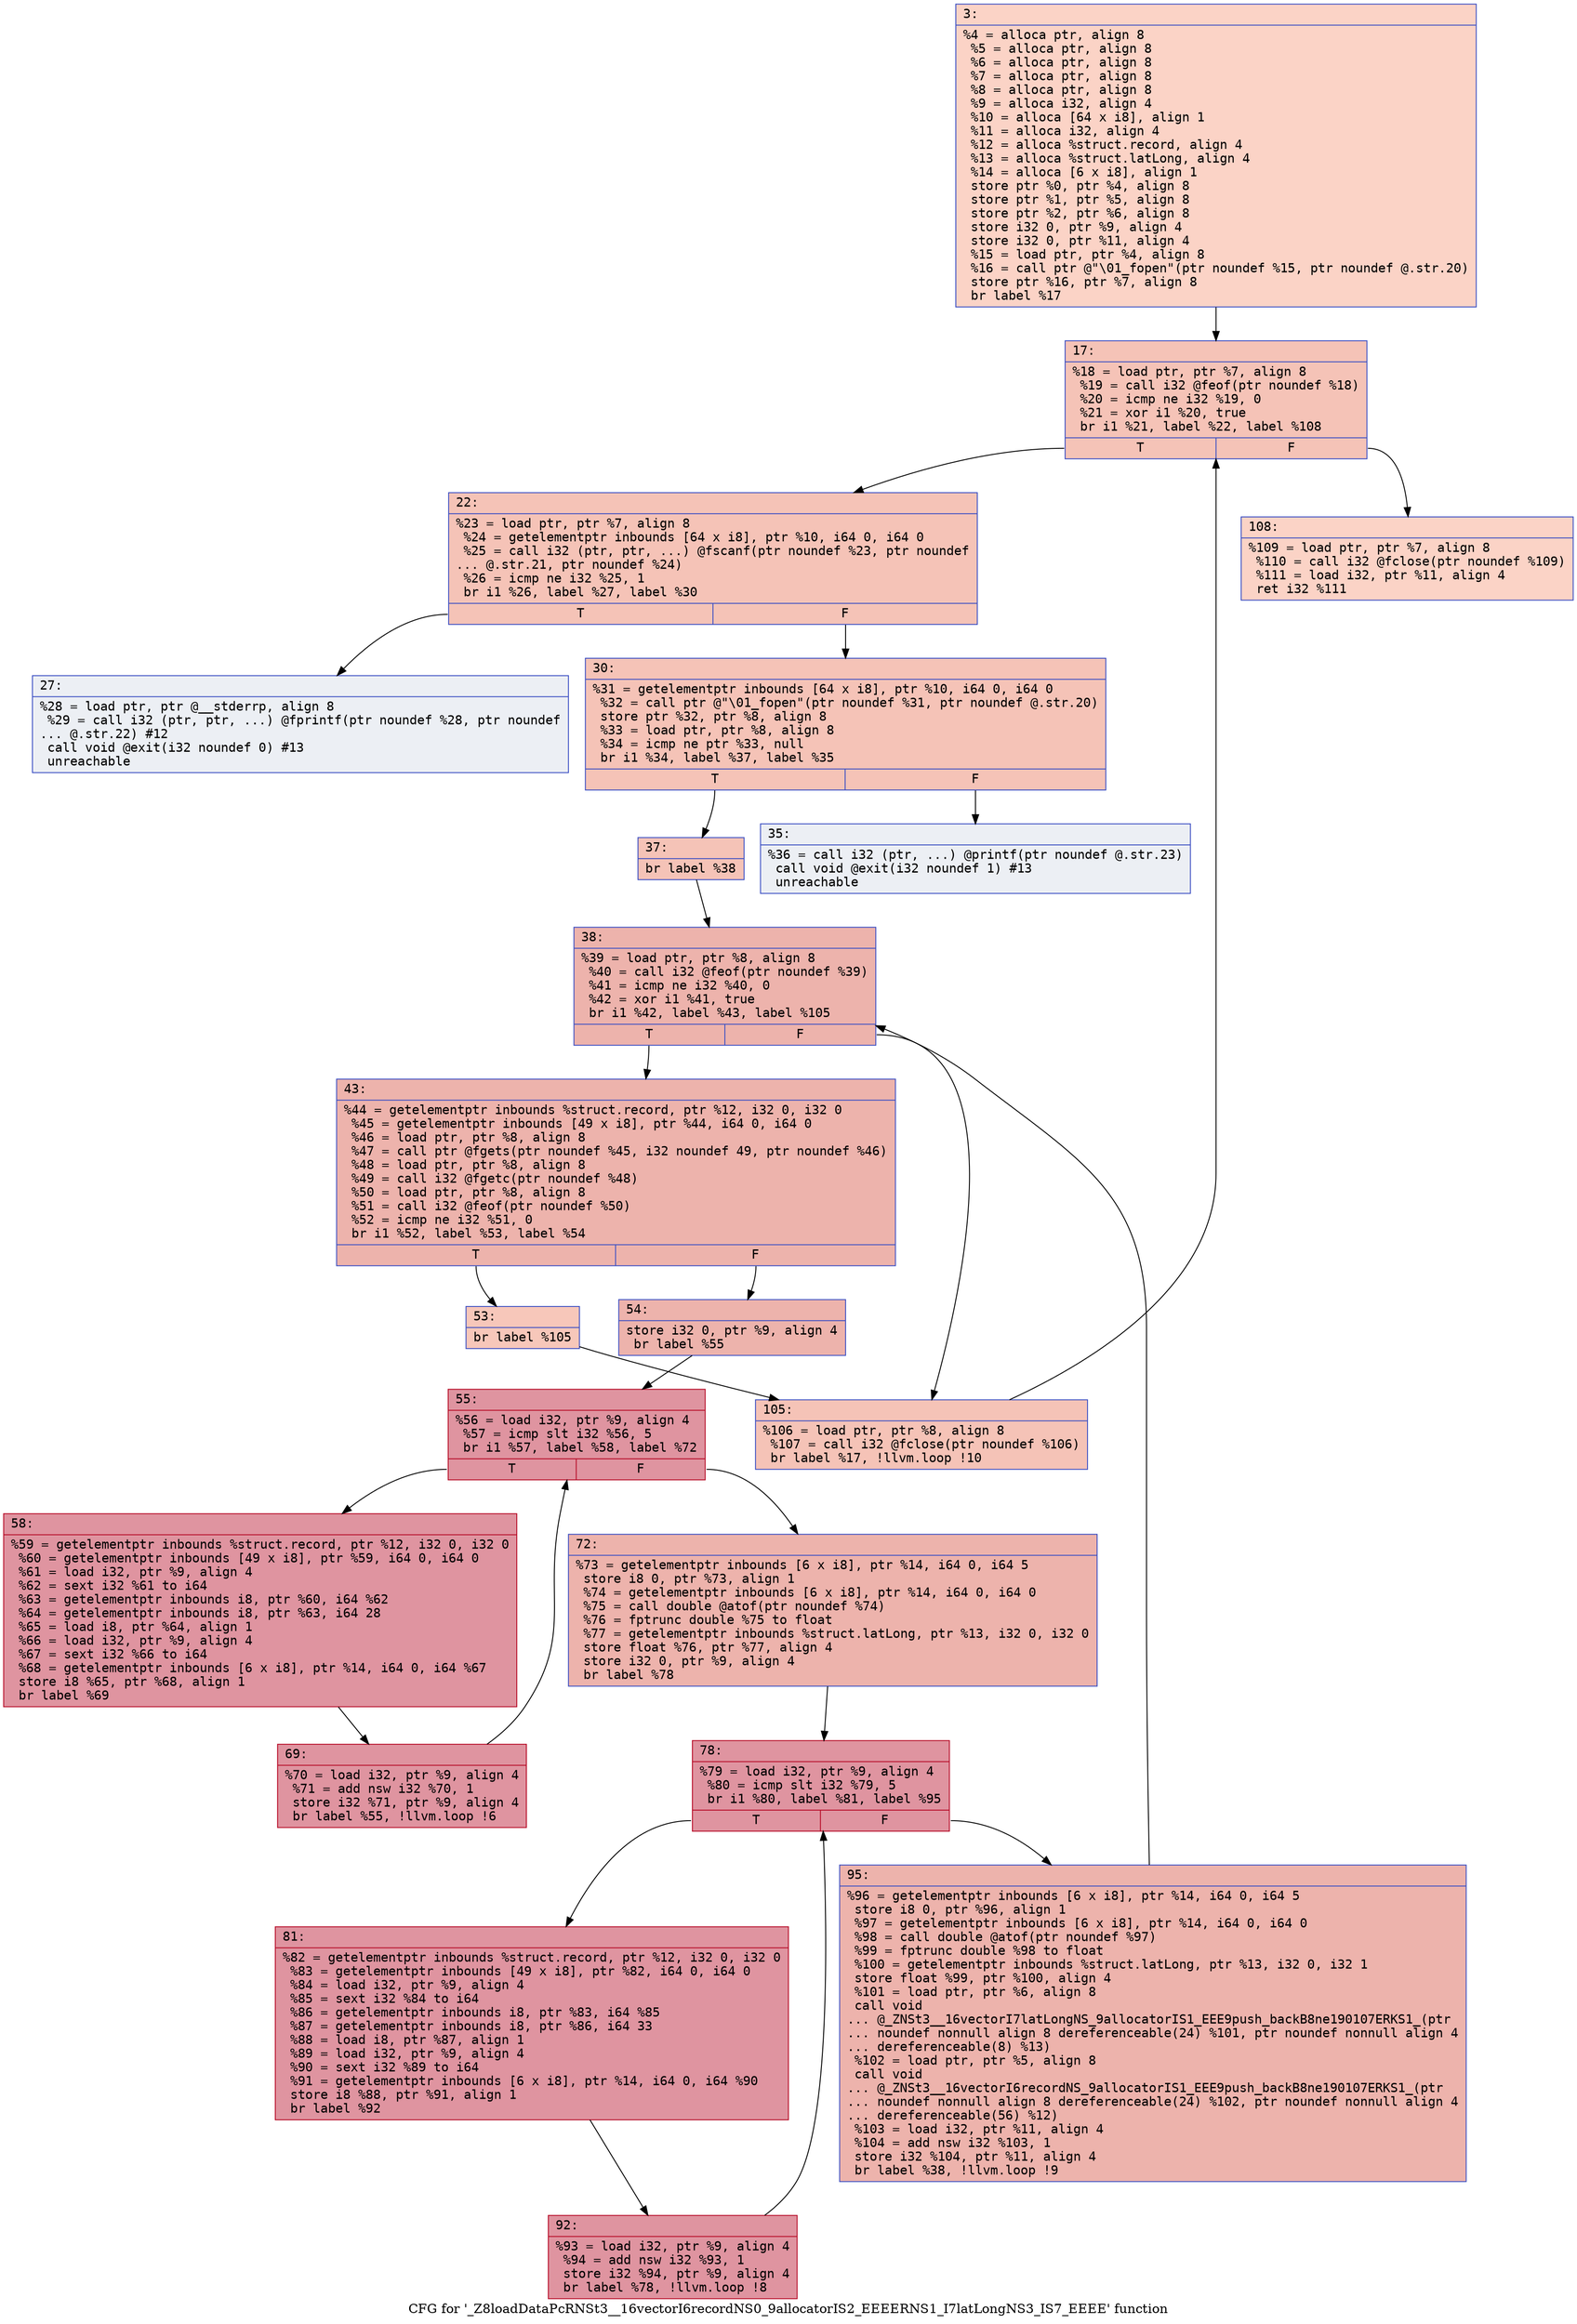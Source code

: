digraph "CFG for '_Z8loadDataPcRNSt3__16vectorI6recordNS0_9allocatorIS2_EEEERNS1_I7latLongNS3_IS7_EEEE' function" {
	label="CFG for '_Z8loadDataPcRNSt3__16vectorI6recordNS0_9allocatorIS2_EEEERNS1_I7latLongNS3_IS7_EEEE' function";

	Node0x60000177d400 [shape=record,color="#3d50c3ff", style=filled, fillcolor="#f59c7d70" fontname="Courier",label="{3:\l|  %4 = alloca ptr, align 8\l  %5 = alloca ptr, align 8\l  %6 = alloca ptr, align 8\l  %7 = alloca ptr, align 8\l  %8 = alloca ptr, align 8\l  %9 = alloca i32, align 4\l  %10 = alloca [64 x i8], align 1\l  %11 = alloca i32, align 4\l  %12 = alloca %struct.record, align 4\l  %13 = alloca %struct.latLong, align 4\l  %14 = alloca [6 x i8], align 1\l  store ptr %0, ptr %4, align 8\l  store ptr %1, ptr %5, align 8\l  store ptr %2, ptr %6, align 8\l  store i32 0, ptr %9, align 4\l  store i32 0, ptr %11, align 4\l  %15 = load ptr, ptr %4, align 8\l  %16 = call ptr @\"\\01_fopen\"(ptr noundef %15, ptr noundef @.str.20)\l  store ptr %16, ptr %7, align 8\l  br label %17\l}"];
	Node0x60000177d400 -> Node0x60000177d450[tooltip="3 -> 17\nProbability 100.00%" ];
	Node0x60000177d450 [shape=record,color="#3d50c3ff", style=filled, fillcolor="#e8765c70" fontname="Courier",label="{17:\l|  %18 = load ptr, ptr %7, align 8\l  %19 = call i32 @feof(ptr noundef %18)\l  %20 = icmp ne i32 %19, 0\l  %21 = xor i1 %20, true\l  br i1 %21, label %22, label %108\l|{<s0>T|<s1>F}}"];
	Node0x60000177d450:s0 -> Node0x60000177d4a0[tooltip="17 -> 22\nProbability 96.88%" ];
	Node0x60000177d450:s1 -> Node0x60000177da40[tooltip="17 -> 108\nProbability 3.12%" ];
	Node0x60000177d4a0 [shape=record,color="#3d50c3ff", style=filled, fillcolor="#e8765c70" fontname="Courier",label="{22:\l|  %23 = load ptr, ptr %7, align 8\l  %24 = getelementptr inbounds [64 x i8], ptr %10, i64 0, i64 0\l  %25 = call i32 (ptr, ptr, ...) @fscanf(ptr noundef %23, ptr noundef\l... @.str.21, ptr noundef %24)\l  %26 = icmp ne i32 %25, 1\l  br i1 %26, label %27, label %30\l|{<s0>T|<s1>F}}"];
	Node0x60000177d4a0:s0 -> Node0x60000177d4f0[tooltip="22 -> 27\nProbability 0.00%" ];
	Node0x60000177d4a0:s1 -> Node0x60000177d540[tooltip="22 -> 30\nProbability 100.00%" ];
	Node0x60000177d4f0 [shape=record,color="#3d50c3ff", style=filled, fillcolor="#d4dbe670" fontname="Courier",label="{27:\l|  %28 = load ptr, ptr @__stderrp, align 8\l  %29 = call i32 (ptr, ptr, ...) @fprintf(ptr noundef %28, ptr noundef\l... @.str.22) #12\l  call void @exit(i32 noundef 0) #13\l  unreachable\l}"];
	Node0x60000177d540 [shape=record,color="#3d50c3ff", style=filled, fillcolor="#e8765c70" fontname="Courier",label="{30:\l|  %31 = getelementptr inbounds [64 x i8], ptr %10, i64 0, i64 0\l  %32 = call ptr @\"\\01_fopen\"(ptr noundef %31, ptr noundef @.str.20)\l  store ptr %32, ptr %8, align 8\l  %33 = load ptr, ptr %8, align 8\l  %34 = icmp ne ptr %33, null\l  br i1 %34, label %37, label %35\l|{<s0>T|<s1>F}}"];
	Node0x60000177d540:s0 -> Node0x60000177d5e0[tooltip="30 -> 37\nProbability 100.00%" ];
	Node0x60000177d540:s1 -> Node0x60000177d590[tooltip="30 -> 35\nProbability 0.00%" ];
	Node0x60000177d590 [shape=record,color="#3d50c3ff", style=filled, fillcolor="#d4dbe670" fontname="Courier",label="{35:\l|  %36 = call i32 (ptr, ...) @printf(ptr noundef @.str.23)\l  call void @exit(i32 noundef 1) #13\l  unreachable\l}"];
	Node0x60000177d5e0 [shape=record,color="#3d50c3ff", style=filled, fillcolor="#e8765c70" fontname="Courier",label="{37:\l|  br label %38\l}"];
	Node0x60000177d5e0 -> Node0x60000177d630[tooltip="37 -> 38\nProbability 100.00%" ];
	Node0x60000177d630 [shape=record,color="#3d50c3ff", style=filled, fillcolor="#d6524470" fontname="Courier",label="{38:\l|  %39 = load ptr, ptr %8, align 8\l  %40 = call i32 @feof(ptr noundef %39)\l  %41 = icmp ne i32 %40, 0\l  %42 = xor i1 %41, true\l  br i1 %42, label %43, label %105\l|{<s0>T|<s1>F}}"];
	Node0x60000177d630:s0 -> Node0x60000177d680[tooltip="38 -> 43\nProbability 96.88%" ];
	Node0x60000177d630:s1 -> Node0x60000177d9f0[tooltip="38 -> 105\nProbability 3.12%" ];
	Node0x60000177d680 [shape=record,color="#3d50c3ff", style=filled, fillcolor="#d6524470" fontname="Courier",label="{43:\l|  %44 = getelementptr inbounds %struct.record, ptr %12, i32 0, i32 0\l  %45 = getelementptr inbounds [49 x i8], ptr %44, i64 0, i64 0\l  %46 = load ptr, ptr %8, align 8\l  %47 = call ptr @fgets(ptr noundef %45, i32 noundef 49, ptr noundef %46)\l  %48 = load ptr, ptr %8, align 8\l  %49 = call i32 @fgetc(ptr noundef %48)\l  %50 = load ptr, ptr %8, align 8\l  %51 = call i32 @feof(ptr noundef %50)\l  %52 = icmp ne i32 %51, 0\l  br i1 %52, label %53, label %54\l|{<s0>T|<s1>F}}"];
	Node0x60000177d680:s0 -> Node0x60000177d6d0[tooltip="43 -> 53\nProbability 3.12%" ];
	Node0x60000177d680:s1 -> Node0x60000177d720[tooltip="43 -> 54\nProbability 96.88%" ];
	Node0x60000177d6d0 [shape=record,color="#3d50c3ff", style=filled, fillcolor="#ec7f6370" fontname="Courier",label="{53:\l|  br label %105\l}"];
	Node0x60000177d6d0 -> Node0x60000177d9f0[tooltip="53 -> 105\nProbability 100.00%" ];
	Node0x60000177d720 [shape=record,color="#3d50c3ff", style=filled, fillcolor="#d6524470" fontname="Courier",label="{54:\l|  store i32 0, ptr %9, align 4\l  br label %55\l}"];
	Node0x60000177d720 -> Node0x60000177d770[tooltip="54 -> 55\nProbability 100.00%" ];
	Node0x60000177d770 [shape=record,color="#b70d28ff", style=filled, fillcolor="#b70d2870" fontname="Courier",label="{55:\l|  %56 = load i32, ptr %9, align 4\l  %57 = icmp slt i32 %56, 5\l  br i1 %57, label %58, label %72\l|{<s0>T|<s1>F}}"];
	Node0x60000177d770:s0 -> Node0x60000177d7c0[tooltip="55 -> 58\nProbability 96.88%" ];
	Node0x60000177d770:s1 -> Node0x60000177d860[tooltip="55 -> 72\nProbability 3.12%" ];
	Node0x60000177d7c0 [shape=record,color="#b70d28ff", style=filled, fillcolor="#b70d2870" fontname="Courier",label="{58:\l|  %59 = getelementptr inbounds %struct.record, ptr %12, i32 0, i32 0\l  %60 = getelementptr inbounds [49 x i8], ptr %59, i64 0, i64 0\l  %61 = load i32, ptr %9, align 4\l  %62 = sext i32 %61 to i64\l  %63 = getelementptr inbounds i8, ptr %60, i64 %62\l  %64 = getelementptr inbounds i8, ptr %63, i64 28\l  %65 = load i8, ptr %64, align 1\l  %66 = load i32, ptr %9, align 4\l  %67 = sext i32 %66 to i64\l  %68 = getelementptr inbounds [6 x i8], ptr %14, i64 0, i64 %67\l  store i8 %65, ptr %68, align 1\l  br label %69\l}"];
	Node0x60000177d7c0 -> Node0x60000177d810[tooltip="58 -> 69\nProbability 100.00%" ];
	Node0x60000177d810 [shape=record,color="#b70d28ff", style=filled, fillcolor="#b70d2870" fontname="Courier",label="{69:\l|  %70 = load i32, ptr %9, align 4\l  %71 = add nsw i32 %70, 1\l  store i32 %71, ptr %9, align 4\l  br label %55, !llvm.loop !6\l}"];
	Node0x60000177d810 -> Node0x60000177d770[tooltip="69 -> 55\nProbability 100.00%" ];
	Node0x60000177d860 [shape=record,color="#3d50c3ff", style=filled, fillcolor="#d6524470" fontname="Courier",label="{72:\l|  %73 = getelementptr inbounds [6 x i8], ptr %14, i64 0, i64 5\l  store i8 0, ptr %73, align 1\l  %74 = getelementptr inbounds [6 x i8], ptr %14, i64 0, i64 0\l  %75 = call double @atof(ptr noundef %74)\l  %76 = fptrunc double %75 to float\l  %77 = getelementptr inbounds %struct.latLong, ptr %13, i32 0, i32 0\l  store float %76, ptr %77, align 4\l  store i32 0, ptr %9, align 4\l  br label %78\l}"];
	Node0x60000177d860 -> Node0x60000177d8b0[tooltip="72 -> 78\nProbability 100.00%" ];
	Node0x60000177d8b0 [shape=record,color="#b70d28ff", style=filled, fillcolor="#b70d2870" fontname="Courier",label="{78:\l|  %79 = load i32, ptr %9, align 4\l  %80 = icmp slt i32 %79, 5\l  br i1 %80, label %81, label %95\l|{<s0>T|<s1>F}}"];
	Node0x60000177d8b0:s0 -> Node0x60000177d900[tooltip="78 -> 81\nProbability 96.88%" ];
	Node0x60000177d8b0:s1 -> Node0x60000177d9a0[tooltip="78 -> 95\nProbability 3.12%" ];
	Node0x60000177d900 [shape=record,color="#b70d28ff", style=filled, fillcolor="#b70d2870" fontname="Courier",label="{81:\l|  %82 = getelementptr inbounds %struct.record, ptr %12, i32 0, i32 0\l  %83 = getelementptr inbounds [49 x i8], ptr %82, i64 0, i64 0\l  %84 = load i32, ptr %9, align 4\l  %85 = sext i32 %84 to i64\l  %86 = getelementptr inbounds i8, ptr %83, i64 %85\l  %87 = getelementptr inbounds i8, ptr %86, i64 33\l  %88 = load i8, ptr %87, align 1\l  %89 = load i32, ptr %9, align 4\l  %90 = sext i32 %89 to i64\l  %91 = getelementptr inbounds [6 x i8], ptr %14, i64 0, i64 %90\l  store i8 %88, ptr %91, align 1\l  br label %92\l}"];
	Node0x60000177d900 -> Node0x60000177d950[tooltip="81 -> 92\nProbability 100.00%" ];
	Node0x60000177d950 [shape=record,color="#b70d28ff", style=filled, fillcolor="#b70d2870" fontname="Courier",label="{92:\l|  %93 = load i32, ptr %9, align 4\l  %94 = add nsw i32 %93, 1\l  store i32 %94, ptr %9, align 4\l  br label %78, !llvm.loop !8\l}"];
	Node0x60000177d950 -> Node0x60000177d8b0[tooltip="92 -> 78\nProbability 100.00%" ];
	Node0x60000177d9a0 [shape=record,color="#3d50c3ff", style=filled, fillcolor="#d6524470" fontname="Courier",label="{95:\l|  %96 = getelementptr inbounds [6 x i8], ptr %14, i64 0, i64 5\l  store i8 0, ptr %96, align 1\l  %97 = getelementptr inbounds [6 x i8], ptr %14, i64 0, i64 0\l  %98 = call double @atof(ptr noundef %97)\l  %99 = fptrunc double %98 to float\l  %100 = getelementptr inbounds %struct.latLong, ptr %13, i32 0, i32 1\l  store float %99, ptr %100, align 4\l  %101 = load ptr, ptr %6, align 8\l  call void\l... @_ZNSt3__16vectorI7latLongNS_9allocatorIS1_EEE9push_backB8ne190107ERKS1_(ptr\l... noundef nonnull align 8 dereferenceable(24) %101, ptr noundef nonnull align 4\l... dereferenceable(8) %13)\l  %102 = load ptr, ptr %5, align 8\l  call void\l... @_ZNSt3__16vectorI6recordNS_9allocatorIS1_EEE9push_backB8ne190107ERKS1_(ptr\l... noundef nonnull align 8 dereferenceable(24) %102, ptr noundef nonnull align 4\l... dereferenceable(56) %12)\l  %103 = load i32, ptr %11, align 4\l  %104 = add nsw i32 %103, 1\l  store i32 %104, ptr %11, align 4\l  br label %38, !llvm.loop !9\l}"];
	Node0x60000177d9a0 -> Node0x60000177d630[tooltip="95 -> 38\nProbability 100.00%" ];
	Node0x60000177d9f0 [shape=record,color="#3d50c3ff", style=filled, fillcolor="#e8765c70" fontname="Courier",label="{105:\l|  %106 = load ptr, ptr %8, align 8\l  %107 = call i32 @fclose(ptr noundef %106)\l  br label %17, !llvm.loop !10\l}"];
	Node0x60000177d9f0 -> Node0x60000177d450[tooltip="105 -> 17\nProbability 100.00%" ];
	Node0x60000177da40 [shape=record,color="#3d50c3ff", style=filled, fillcolor="#f59c7d70" fontname="Courier",label="{108:\l|  %109 = load ptr, ptr %7, align 8\l  %110 = call i32 @fclose(ptr noundef %109)\l  %111 = load i32, ptr %11, align 4\l  ret i32 %111\l}"];
}
